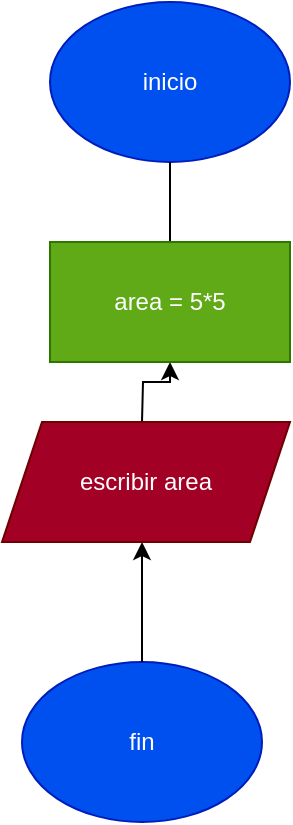 <mxfile version="21.8.2" type="device">
  <diagram name="Página-1" id="uIaeZG-4yjtN7OTXWmK6">
    <mxGraphModel dx="472" dy="820" grid="1" gridSize="10" guides="1" tooltips="1" connect="1" arrows="1" fold="1" page="1" pageScale="1" pageWidth="827" pageHeight="1169" math="0" shadow="0">
      <root>
        <mxCell id="0" />
        <mxCell id="1" parent="0" />
        <mxCell id="pbtrpqhuKSfXlA21J-6y-1" value="inicio" style="ellipse;whiteSpace=wrap;html=1;fillColor=#0050ef;fontColor=#ffffff;strokeColor=#001DBC;" parent="1" vertex="1">
          <mxGeometry x="294" y="40" width="120" height="80" as="geometry" />
        </mxCell>
        <mxCell id="05Dk0mu0GuOXdBUdAoRi-2" value="" style="edgeStyle=orthogonalEdgeStyle;rounded=0;orthogonalLoop=1;jettySize=auto;html=1;" parent="1" target="05Dk0mu0GuOXdBUdAoRi-1" edge="1">
          <mxGeometry relative="1" as="geometry">
            <mxPoint x="340" y="250" as="sourcePoint" />
          </mxGeometry>
        </mxCell>
        <mxCell id="pbtrpqhuKSfXlA21J-6y-4" value="fin" style="ellipse;whiteSpace=wrap;html=1;fillColor=#0050ef;fontColor=#ffffff;strokeColor=#001DBC;" parent="1" vertex="1">
          <mxGeometry x="280" y="370" width="120" height="80" as="geometry" />
        </mxCell>
        <mxCell id="pbtrpqhuKSfXlA21J-6y-9" value="" style="edgeStyle=orthogonalEdgeStyle;rounded=0;orthogonalLoop=1;jettySize=auto;html=1;" parent="1" source="pbtrpqhuKSfXlA21J-6y-1" edge="1">
          <mxGeometry relative="1" as="geometry">
            <mxPoint x="354" y="200" as="sourcePoint" />
            <mxPoint x="354" y="190" as="targetPoint" />
          </mxGeometry>
        </mxCell>
        <mxCell id="05Dk0mu0GuOXdBUdAoRi-1" value="area = 5*5" style="rounded=0;whiteSpace=wrap;html=1;fillColor=#60a917;fontColor=#ffffff;strokeColor=#2D7600;" parent="1" vertex="1">
          <mxGeometry x="294" y="160" width="120" height="60" as="geometry" />
        </mxCell>
        <mxCell id="31MwxPP0ZB6oUo7LSQA7-2" value="" style="edgeStyle=orthogonalEdgeStyle;rounded=0;orthogonalLoop=1;jettySize=auto;html=1;" edge="1" parent="1" source="pbtrpqhuKSfXlA21J-6y-4">
          <mxGeometry relative="1" as="geometry">
            <mxPoint x="340" y="370" as="sourcePoint" />
            <mxPoint x="340" y="310" as="targetPoint" />
          </mxGeometry>
        </mxCell>
        <mxCell id="31MwxPP0ZB6oUo7LSQA7-3" value="escribir area" style="shape=parallelogram;perimeter=parallelogramPerimeter;whiteSpace=wrap;html=1;fixedSize=1;fillColor=#a20025;fontColor=#ffffff;strokeColor=#6F0000;" vertex="1" parent="1">
          <mxGeometry x="270" y="250" width="144" height="60" as="geometry" />
        </mxCell>
      </root>
    </mxGraphModel>
  </diagram>
</mxfile>

